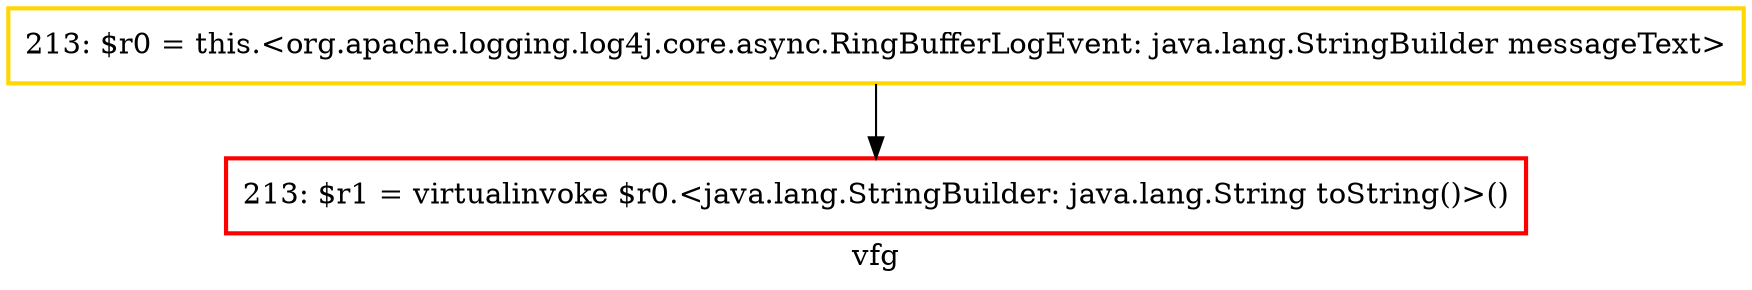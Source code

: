 digraph "vfg" {
    label="vfg";
node [shape=box];
"213: $r1 = virtualinvoke $r0.<java.lang.StringBuilder: java.lang.String toString()>()" [style=bold] [color=red]
"213: $r0 = this.<org.apache.logging.log4j.core.async.RingBufferLogEvent: java.lang.StringBuilder messageText>" [style=bold] [color=gold]
"213: $r0 = this.<org.apache.logging.log4j.core.async.RingBufferLogEvent: java.lang.StringBuilder messageText>"->"213: $r1 = virtualinvoke $r0.<java.lang.StringBuilder: java.lang.String toString()>()";

}